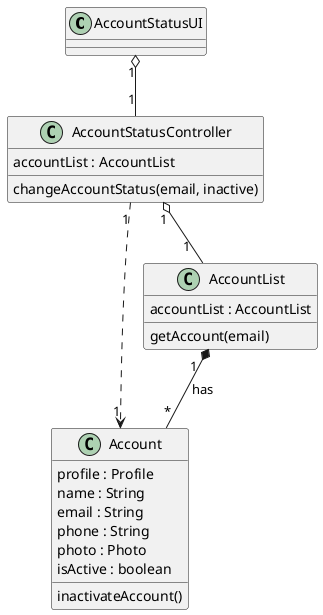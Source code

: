 @startuml

class AccountStatusUI {
}

class Account {
profile : Profile
name : String
email : String
phone : String
photo : Photo
isActive : boolean
inactivateAccount()
}

class AccountStatusController {
accountList : AccountList
changeAccountStatus(email, inactive)
}

class "AccountList" {
accountList : AccountList
getAccount(email)
}

AccountStatusUI "1" o-- "1" AccountStatusController
AccountStatusController "1" ..> "1" Account
'Services ..> Account
AccountStatusController "1" o-- "1  " "AccountList"
AccountList "1  " *-- "*" Account : has

@enduml